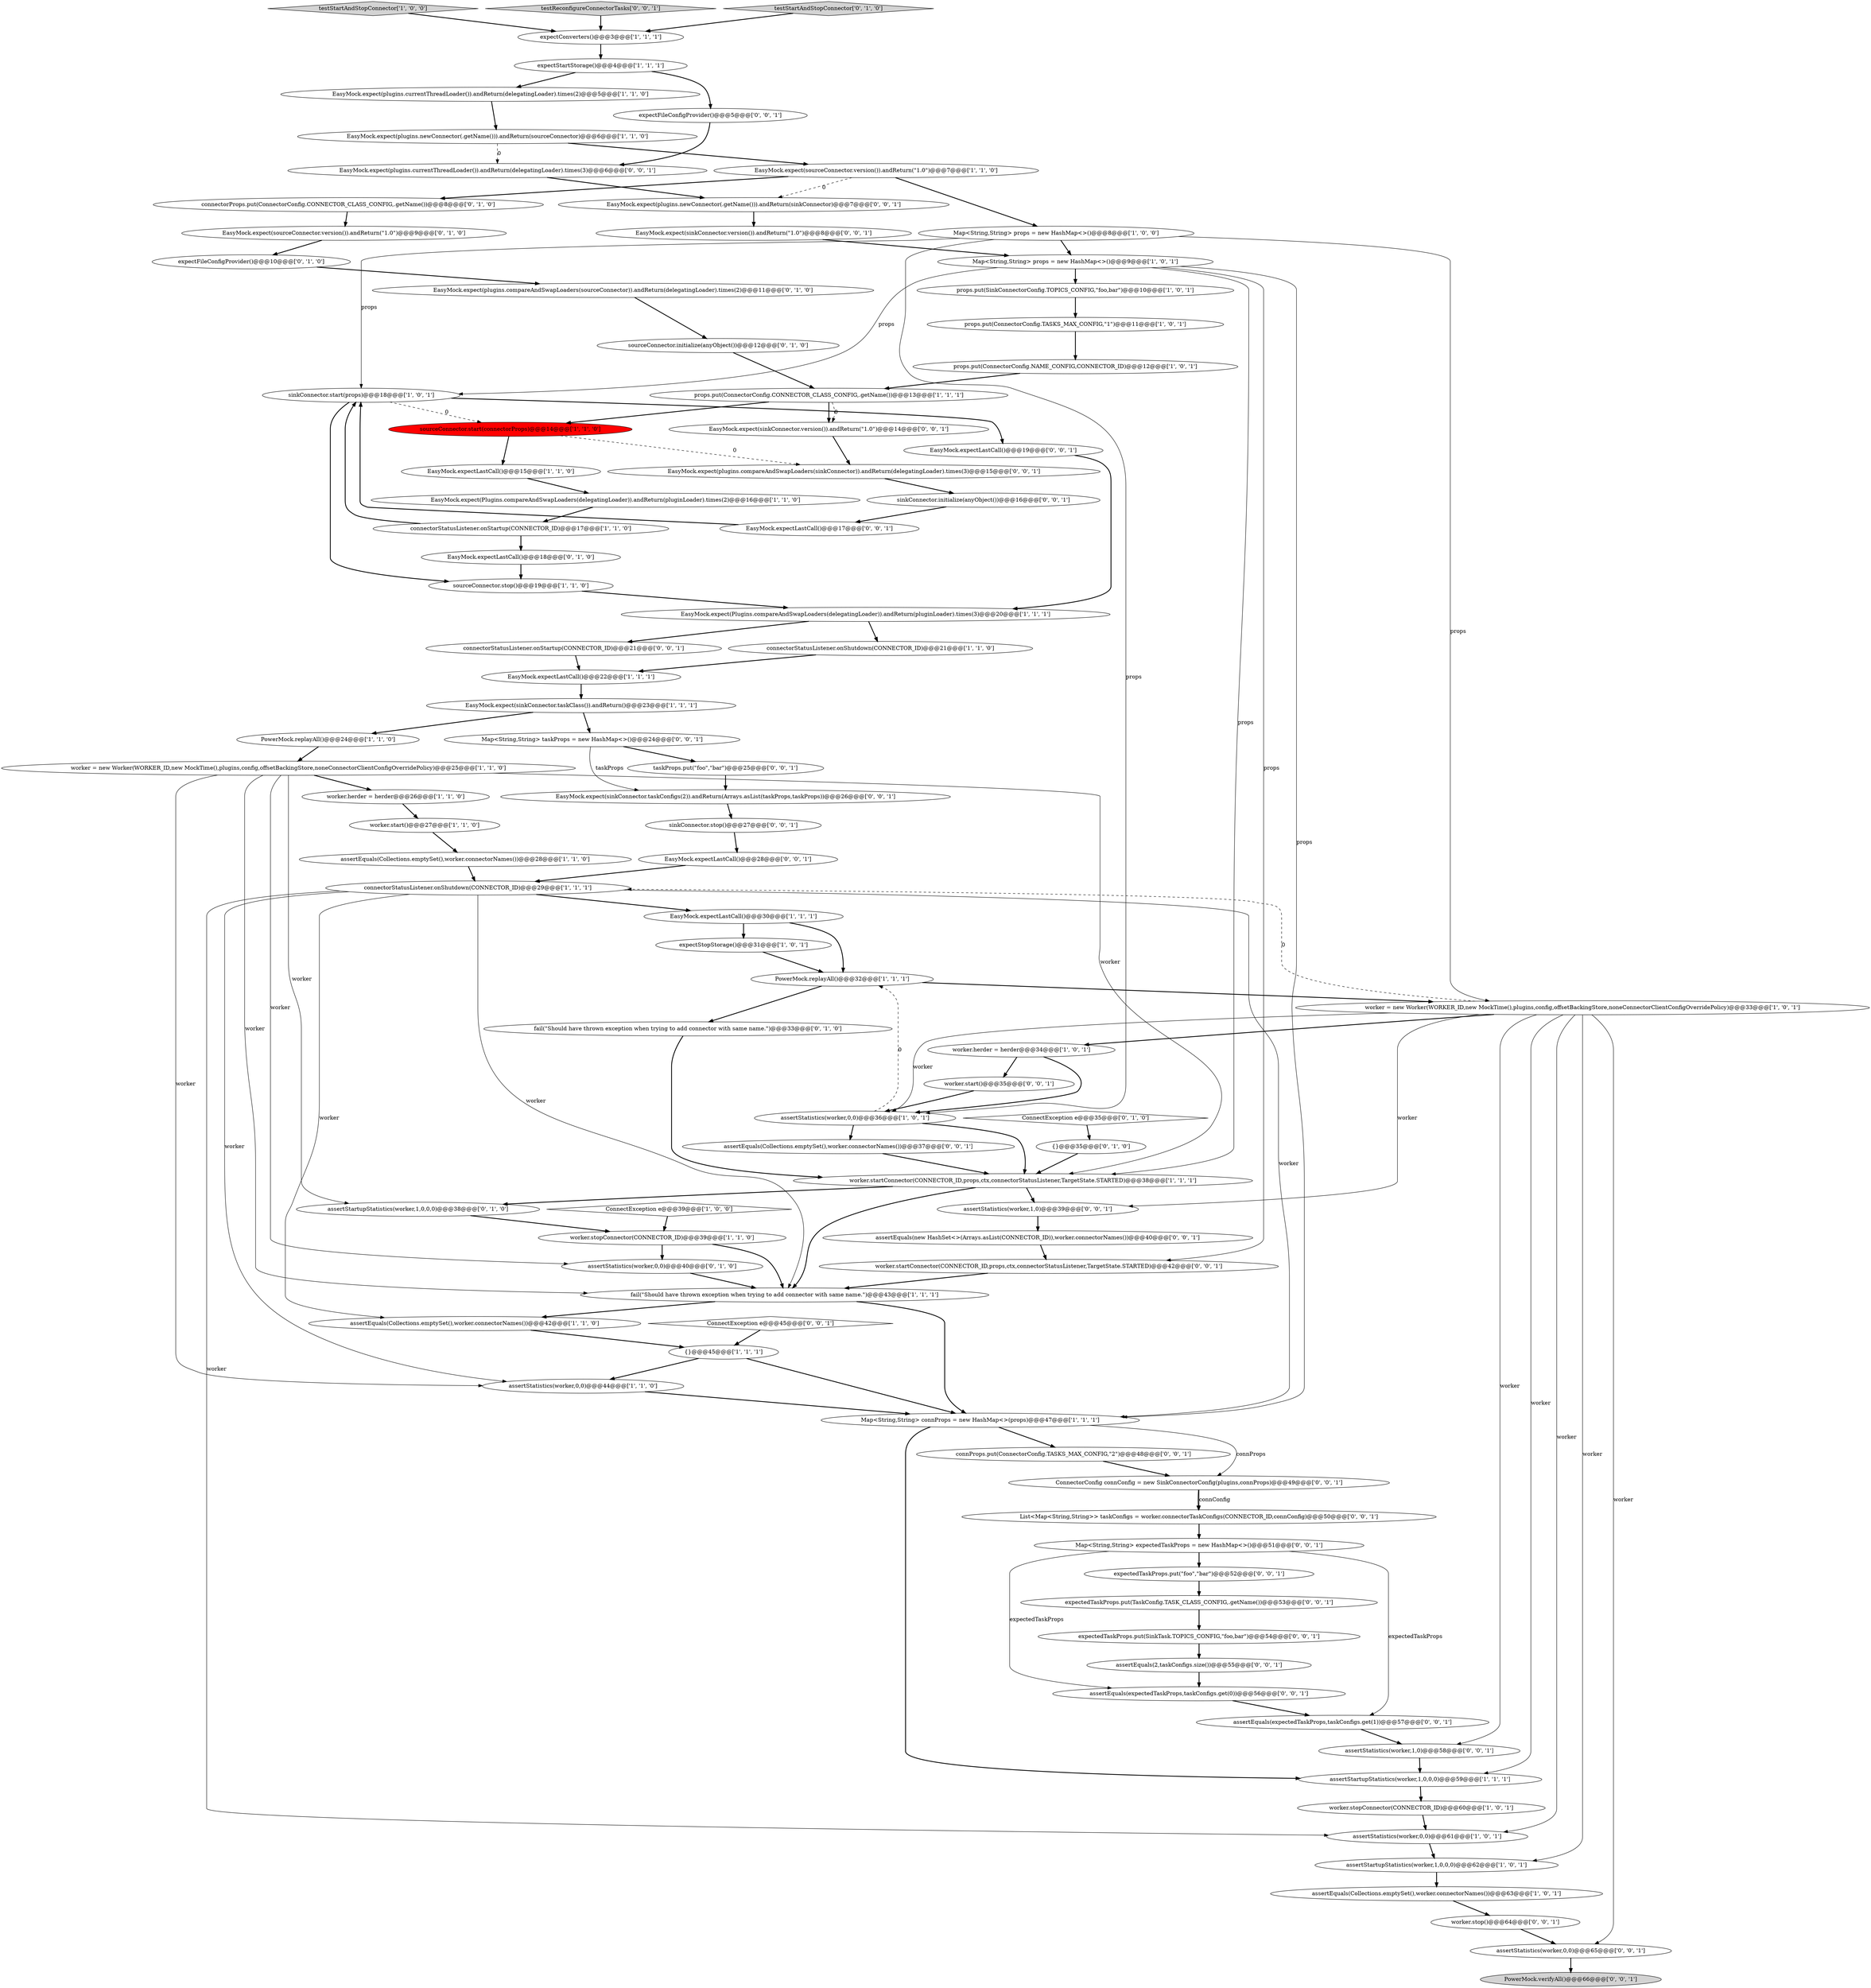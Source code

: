 digraph {
37 [style = filled, label = "expectConverters()@@@3@@@['1', '1', '1']", fillcolor = white, shape = ellipse image = "AAA0AAABBB1BBB"];
26 [style = filled, label = "EasyMock.expect(plugins.newConnector(.getName())).andReturn(sourceConnector)@@@6@@@['1', '1', '0']", fillcolor = white, shape = ellipse image = "AAA0AAABBB1BBB"];
32 [style = filled, label = "EasyMock.expect(Plugins.compareAndSwapLoaders(delegatingLoader)).andReturn(pluginLoader).times(2)@@@16@@@['1', '1', '0']", fillcolor = white, shape = ellipse image = "AAA0AAABBB1BBB"];
45 [style = filled, label = "EasyMock.expect(sinkConnector.taskClass()).andReturn()@@@23@@@['1', '1', '1']", fillcolor = white, shape = ellipse image = "AAA0AAABBB1BBB"];
38 [style = filled, label = "testStartAndStopConnector['1', '0', '0']", fillcolor = lightgray, shape = diamond image = "AAA0AAABBB1BBB"];
11 [style = filled, label = "connectorStatusListener.onShutdown(CONNECTOR_ID)@@@29@@@['1', '1', '1']", fillcolor = white, shape = ellipse image = "AAA0AAABBB1BBB"];
50 [style = filled, label = "expectFileConfigProvider()@@@10@@@['0', '1', '0']", fillcolor = white, shape = ellipse image = "AAA0AAABBB2BBB"];
30 [style = filled, label = "EasyMock.expect(plugins.currentThreadLoader()).andReturn(delegatingLoader).times(2)@@@5@@@['1', '1', '0']", fillcolor = white, shape = ellipse image = "AAA0AAABBB1BBB"];
23 [style = filled, label = "props.put(ConnectorConfig.TASKS_MAX_CONFIG,\"1\")@@@11@@@['1', '0', '1']", fillcolor = white, shape = ellipse image = "AAA0AAABBB1BBB"];
44 [style = filled, label = "fail(\"Should have thrown exception when trying to add connector with same name.\")@@@43@@@['1', '1', '1']", fillcolor = white, shape = ellipse image = "AAA0AAABBB1BBB"];
31 [style = filled, label = "{}@@@45@@@['1', '1', '1']", fillcolor = white, shape = ellipse image = "AAA0AAABBB1BBB"];
0 [style = filled, label = "worker.start()@@@27@@@['1', '1', '0']", fillcolor = white, shape = ellipse image = "AAA0AAABBB1BBB"];
28 [style = filled, label = "props.put(ConnectorConfig.NAME_CONFIG,CONNECTOR_ID)@@@12@@@['1', '0', '1']", fillcolor = white, shape = ellipse image = "AAA0AAABBB1BBB"];
25 [style = filled, label = "assertEquals(Collections.emptySet(),worker.connectorNames())@@@42@@@['1', '1', '0']", fillcolor = white, shape = ellipse image = "AAA0AAABBB1BBB"];
5 [style = filled, label = "sourceConnector.start(connectorProps)@@@14@@@['1', '1', '0']", fillcolor = red, shape = ellipse image = "AAA1AAABBB1BBB"];
77 [style = filled, label = "ConnectorConfig connConfig = new SinkConnectorConfig(plugins,connProps)@@@49@@@['0', '0', '1']", fillcolor = white, shape = ellipse image = "AAA0AAABBB3BBB"];
15 [style = filled, label = "EasyMock.expectLastCall()@@@22@@@['1', '1', '1']", fillcolor = white, shape = ellipse image = "AAA0AAABBB1BBB"];
17 [style = filled, label = "ConnectException e@@@39@@@['1', '0', '0']", fillcolor = white, shape = diamond image = "AAA0AAABBB1BBB"];
70 [style = filled, label = "assertEquals(expectedTaskProps,taskConfigs.get(1))@@@57@@@['0', '0', '1']", fillcolor = white, shape = ellipse image = "AAA0AAABBB3BBB"];
71 [style = filled, label = "expectFileConfigProvider()@@@5@@@['0', '0', '1']", fillcolor = white, shape = ellipse image = "AAA0AAABBB3BBB"];
40 [style = filled, label = "worker = new Worker(WORKER_ID,new MockTime(),plugins,config,offsetBackingStore,noneConnectorClientConfigOverridePolicy)@@@25@@@['1', '1', '0']", fillcolor = white, shape = ellipse image = "AAA0AAABBB1BBB"];
13 [style = filled, label = "EasyMock.expectLastCall()@@@15@@@['1', '1', '0']", fillcolor = white, shape = ellipse image = "AAA0AAABBB1BBB"];
94 [style = filled, label = "EasyMock.expect(sinkConnector.taskConfigs(2)).andReturn(Arrays.asList(taskProps,taskProps))@@@26@@@['0', '0', '1']", fillcolor = white, shape = ellipse image = "AAA0AAABBB3BBB"];
93 [style = filled, label = "worker.startConnector(CONNECTOR_ID,props,ctx,connectorStatusListener,TargetState.STARTED)@@@42@@@['0', '0', '1']", fillcolor = white, shape = ellipse image = "AAA0AAABBB3BBB"];
91 [style = filled, label = "expectedTaskProps.put(TaskConfig.TASK_CLASS_CONFIG,.getName())@@@53@@@['0', '0', '1']", fillcolor = white, shape = ellipse image = "AAA0AAABBB3BBB"];
66 [style = filled, label = "assertStatistics(worker,1,0)@@@39@@@['0', '0', '1']", fillcolor = white, shape = ellipse image = "AAA0AAABBB3BBB"];
79 [style = filled, label = "EasyMock.expect(plugins.newConnector(.getName())).andReturn(sinkConnector)@@@7@@@['0', '0', '1']", fillcolor = white, shape = ellipse image = "AAA0AAABBB3BBB"];
35 [style = filled, label = "worker.herder = herder@@@26@@@['1', '1', '0']", fillcolor = white, shape = ellipse image = "AAA0AAABBB1BBB"];
54 [style = filled, label = "sourceConnector.initialize(anyObject())@@@12@@@['0', '1', '0']", fillcolor = white, shape = ellipse image = "AAA0AAABBB2BBB"];
68 [style = filled, label = "EasyMock.expect(plugins.currentThreadLoader()).andReturn(delegatingLoader).times(3)@@@6@@@['0', '0', '1']", fillcolor = white, shape = ellipse image = "AAA0AAABBB3BBB"];
36 [style = filled, label = "Map<String,String> connProps = new HashMap<>(props)@@@47@@@['1', '1', '1']", fillcolor = white, shape = ellipse image = "AAA0AAABBB1BBB"];
46 [style = filled, label = "assertStatistics(worker,0,0)@@@36@@@['1', '0', '1']", fillcolor = white, shape = ellipse image = "AAA0AAABBB1BBB"];
73 [style = filled, label = "assertEquals(Collections.emptySet(),worker.connectorNames())@@@37@@@['0', '0', '1']", fillcolor = white, shape = ellipse image = "AAA0AAABBB3BBB"];
74 [style = filled, label = "sinkConnector.initialize(anyObject())@@@16@@@['0', '0', '1']", fillcolor = white, shape = ellipse image = "AAA0AAABBB3BBB"];
52 [style = filled, label = "ConnectException e@@@35@@@['0', '1', '0']", fillcolor = white, shape = diamond image = "AAA0AAABBB2BBB"];
55 [style = filled, label = "fail(\"Should have thrown exception when trying to add connector with same name.\")@@@33@@@['0', '1', '0']", fillcolor = white, shape = ellipse image = "AAA0AAABBB2BBB"];
21 [style = filled, label = "assertStartupStatistics(worker,1,0,0,0)@@@59@@@['1', '1', '1']", fillcolor = white, shape = ellipse image = "AAA0AAABBB1BBB"];
27 [style = filled, label = "worker = new Worker(WORKER_ID,new MockTime(),plugins,config,offsetBackingStore,noneConnectorClientConfigOverridePolicy)@@@33@@@['1', '0', '1']", fillcolor = white, shape = ellipse image = "AAA0AAABBB1BBB"];
49 [style = filled, label = "connectorProps.put(ConnectorConfig.CONNECTOR_CLASS_CONFIG,.getName())@@@8@@@['0', '1', '0']", fillcolor = white, shape = ellipse image = "AAA0AAABBB2BBB"];
19 [style = filled, label = "assertStatistics(worker,0,0)@@@61@@@['1', '0', '1']", fillcolor = white, shape = ellipse image = "AAA0AAABBB1BBB"];
33 [style = filled, label = "EasyMock.expect(Plugins.compareAndSwapLoaders(delegatingLoader)).andReturn(pluginLoader).times(3)@@@20@@@['1', '1', '1']", fillcolor = white, shape = ellipse image = "AAA0AAABBB1BBB"];
1 [style = filled, label = "assertEquals(Collections.emptySet(),worker.connectorNames())@@@63@@@['1', '0', '1']", fillcolor = white, shape = ellipse image = "AAA0AAABBB1BBB"];
18 [style = filled, label = "assertStartupStatistics(worker,1,0,0,0)@@@62@@@['1', '0', '1']", fillcolor = white, shape = ellipse image = "AAA0AAABBB1BBB"];
22 [style = filled, label = "EasyMock.expectLastCall()@@@30@@@['1', '1', '1']", fillcolor = white, shape = ellipse image = "AAA0AAABBB1BBB"];
2 [style = filled, label = "sinkConnector.start(props)@@@18@@@['1', '0', '1']", fillcolor = white, shape = ellipse image = "AAA0AAABBB1BBB"];
39 [style = filled, label = "Map<String,String> props = new HashMap<>()@@@9@@@['1', '0', '1']", fillcolor = white, shape = ellipse image = "AAA0AAABBB1BBB"];
34 [style = filled, label = "PowerMock.replayAll()@@@32@@@['1', '1', '1']", fillcolor = white, shape = ellipse image = "AAA0AAABBB1BBB"];
47 [style = filled, label = "assertStatistics(worker,0,0)@@@40@@@['0', '1', '0']", fillcolor = white, shape = ellipse image = "AAA0AAABBB2BBB"];
53 [style = filled, label = "EasyMock.expect(plugins.compareAndSwapLoaders(sourceConnector)).andReturn(delegatingLoader).times(2)@@@11@@@['0', '1', '0']", fillcolor = white, shape = ellipse image = "AAA0AAABBB2BBB"];
88 [style = filled, label = "assertEquals(2,taskConfigs.size())@@@55@@@['0', '0', '1']", fillcolor = white, shape = ellipse image = "AAA0AAABBB3BBB"];
86 [style = filled, label = "worker.stop()@@@64@@@['0', '0', '1']", fillcolor = white, shape = ellipse image = "AAA0AAABBB3BBB"];
80 [style = filled, label = "EasyMock.expect(sinkConnector.version()).andReturn(\"1.0\")@@@14@@@['0', '0', '1']", fillcolor = white, shape = ellipse image = "AAA0AAABBB3BBB"];
16 [style = filled, label = "worker.startConnector(CONNECTOR_ID,props,ctx,connectorStatusListener,TargetState.STARTED)@@@38@@@['1', '1', '1']", fillcolor = white, shape = ellipse image = "AAA0AAABBB1BBB"];
4 [style = filled, label = "worker.stopConnector(CONNECTOR_ID)@@@60@@@['1', '0', '1']", fillcolor = white, shape = ellipse image = "AAA0AAABBB1BBB"];
61 [style = filled, label = "assertEquals(expectedTaskProps,taskConfigs.get(0))@@@56@@@['0', '0', '1']", fillcolor = white, shape = ellipse image = "AAA0AAABBB3BBB"];
10 [style = filled, label = "expectStopStorage()@@@31@@@['1', '0', '1']", fillcolor = white, shape = ellipse image = "AAA0AAABBB1BBB"];
69 [style = filled, label = "ConnectException e@@@45@@@['0', '0', '1']", fillcolor = white, shape = diamond image = "AAA0AAABBB3BBB"];
85 [style = filled, label = "assertStatistics(worker,0,0)@@@65@@@['0', '0', '1']", fillcolor = white, shape = ellipse image = "AAA0AAABBB3BBB"];
59 [style = filled, label = "Map<String,String> taskProps = new HashMap<>()@@@24@@@['0', '0', '1']", fillcolor = white, shape = ellipse image = "AAA0AAABBB3BBB"];
82 [style = filled, label = "expectedTaskProps.put(\"foo\",\"bar\")@@@52@@@['0', '0', '1']", fillcolor = white, shape = ellipse image = "AAA0AAABBB3BBB"];
84 [style = filled, label = "assertStatistics(worker,1,0)@@@58@@@['0', '0', '1']", fillcolor = white, shape = ellipse image = "AAA0AAABBB3BBB"];
89 [style = filled, label = "Map<String,String> expectedTaskProps = new HashMap<>()@@@51@@@['0', '0', '1']", fillcolor = white, shape = ellipse image = "AAA0AAABBB3BBB"];
78 [style = filled, label = "expectedTaskProps.put(SinkTask.TOPICS_CONFIG,\"foo,bar\")@@@54@@@['0', '0', '1']", fillcolor = white, shape = ellipse image = "AAA0AAABBB3BBB"];
60 [style = filled, label = "EasyMock.expect(plugins.compareAndSwapLoaders(sinkConnector)).andReturn(delegatingLoader).times(3)@@@15@@@['0', '0', '1']", fillcolor = white, shape = ellipse image = "AAA0AAABBB3BBB"];
58 [style = filled, label = "assertStartupStatistics(worker,1,0,0,0)@@@38@@@['0', '1', '0']", fillcolor = white, shape = ellipse image = "AAA0AAABBB2BBB"];
64 [style = filled, label = "PowerMock.verifyAll()@@@66@@@['0', '0', '1']", fillcolor = lightgray, shape = ellipse image = "AAA0AAABBB3BBB"];
9 [style = filled, label = "EasyMock.expect(sourceConnector.version()).andReturn(\"1.0\")@@@7@@@['1', '1', '0']", fillcolor = white, shape = ellipse image = "AAA0AAABBB1BBB"];
3 [style = filled, label = "assertEquals(Collections.emptySet(),worker.connectorNames())@@@28@@@['1', '1', '0']", fillcolor = white, shape = ellipse image = "AAA0AAABBB1BBB"];
63 [style = filled, label = "EasyMock.expectLastCall()@@@19@@@['0', '0', '1']", fillcolor = white, shape = ellipse image = "AAA0AAABBB3BBB"];
83 [style = filled, label = "testReconfigureConnectorTasks['0', '0', '1']", fillcolor = lightgray, shape = diamond image = "AAA0AAABBB3BBB"];
6 [style = filled, label = "connectorStatusListener.onStartup(CONNECTOR_ID)@@@17@@@['1', '1', '0']", fillcolor = white, shape = ellipse image = "AAA0AAABBB1BBB"];
81 [style = filled, label = "EasyMock.expectLastCall()@@@17@@@['0', '0', '1']", fillcolor = white, shape = ellipse image = "AAA0AAABBB3BBB"];
51 [style = filled, label = "EasyMock.expectLastCall()@@@18@@@['0', '1', '0']", fillcolor = white, shape = ellipse image = "AAA0AAABBB2BBB"];
29 [style = filled, label = "worker.herder = herder@@@34@@@['1', '0', '1']", fillcolor = white, shape = ellipse image = "AAA0AAABBB1BBB"];
56 [style = filled, label = "{}@@@35@@@['0', '1', '0']", fillcolor = white, shape = ellipse image = "AAA0AAABBB2BBB"];
24 [style = filled, label = "assertStatistics(worker,0,0)@@@44@@@['1', '1', '0']", fillcolor = white, shape = ellipse image = "AAA0AAABBB1BBB"];
72 [style = filled, label = "worker.start()@@@35@@@['0', '0', '1']", fillcolor = white, shape = ellipse image = "AAA0AAABBB3BBB"];
48 [style = filled, label = "EasyMock.expect(sourceConnector.version()).andReturn(\"1.0\")@@@9@@@['0', '1', '0']", fillcolor = white, shape = ellipse image = "AAA0AAABBB2BBB"];
62 [style = filled, label = "EasyMock.expectLastCall()@@@28@@@['0', '0', '1']", fillcolor = white, shape = ellipse image = "AAA0AAABBB3BBB"];
12 [style = filled, label = "expectStartStorage()@@@4@@@['1', '1', '1']", fillcolor = white, shape = ellipse image = "AAA0AAABBB1BBB"];
76 [style = filled, label = "sinkConnector.stop()@@@27@@@['0', '0', '1']", fillcolor = white, shape = ellipse image = "AAA0AAABBB3BBB"];
87 [style = filled, label = "connProps.put(ConnectorConfig.TASKS_MAX_CONFIG,\"2\")@@@48@@@['0', '0', '1']", fillcolor = white, shape = ellipse image = "AAA0AAABBB3BBB"];
7 [style = filled, label = "connectorStatusListener.onShutdown(CONNECTOR_ID)@@@21@@@['1', '1', '0']", fillcolor = white, shape = ellipse image = "AAA0AAABBB1BBB"];
41 [style = filled, label = "props.put(ConnectorConfig.CONNECTOR_CLASS_CONFIG,.getName())@@@13@@@['1', '1', '1']", fillcolor = white, shape = ellipse image = "AAA0AAABBB1BBB"];
67 [style = filled, label = "List<Map<String,String>> taskConfigs = worker.connectorTaskConfigs(CONNECTOR_ID,connConfig)@@@50@@@['0', '0', '1']", fillcolor = white, shape = ellipse image = "AAA0AAABBB3BBB"];
92 [style = filled, label = "taskProps.put(\"foo\",\"bar\")@@@25@@@['0', '0', '1']", fillcolor = white, shape = ellipse image = "AAA0AAABBB3BBB"];
8 [style = filled, label = "PowerMock.replayAll()@@@24@@@['1', '1', '0']", fillcolor = white, shape = ellipse image = "AAA0AAABBB1BBB"];
65 [style = filled, label = "assertEquals(new HashSet<>(Arrays.asList(CONNECTOR_ID)),worker.connectorNames())@@@40@@@['0', '0', '1']", fillcolor = white, shape = ellipse image = "AAA0AAABBB3BBB"];
90 [style = filled, label = "connectorStatusListener.onStartup(CONNECTOR_ID)@@@21@@@['0', '0', '1']", fillcolor = white, shape = ellipse image = "AAA0AAABBB3BBB"];
14 [style = filled, label = "props.put(SinkConnectorConfig.TOPICS_CONFIG,\"foo,bar\")@@@10@@@['1', '0', '1']", fillcolor = white, shape = ellipse image = "AAA0AAABBB1BBB"];
57 [style = filled, label = "testStartAndStopConnector['0', '1', '0']", fillcolor = lightgray, shape = diamond image = "AAA0AAABBB2BBB"];
43 [style = filled, label = "Map<String,String> props = new HashMap<>()@@@8@@@['1', '0', '0']", fillcolor = white, shape = ellipse image = "AAA0AAABBB1BBB"];
20 [style = filled, label = "worker.stopConnector(CONNECTOR_ID)@@@39@@@['1', '1', '0']", fillcolor = white, shape = ellipse image = "AAA0AAABBB1BBB"];
42 [style = filled, label = "sourceConnector.stop()@@@19@@@['1', '1', '0']", fillcolor = white, shape = ellipse image = "AAA0AAABBB1BBB"];
75 [style = filled, label = "EasyMock.expect(sinkConnector.version()).andReturn(\"1.0\")@@@8@@@['0', '0', '1']", fillcolor = white, shape = ellipse image = "AAA0AAABBB3BBB"];
94->76 [style = bold, label=""];
41->5 [style = bold, label=""];
89->70 [style = solid, label="expectedTaskProps"];
76->62 [style = bold, label=""];
27->19 [style = solid, label="worker"];
40->47 [style = solid, label="worker"];
27->11 [style = dashed, label="0"];
27->66 [style = solid, label="worker"];
39->14 [style = bold, label=""];
49->48 [style = bold, label=""];
26->9 [style = bold, label=""];
33->90 [style = bold, label=""];
16->66 [style = bold, label=""];
53->54 [style = bold, label=""];
9->43 [style = bold, label=""];
26->68 [style = dashed, label="0"];
8->40 [style = bold, label=""];
32->6 [style = bold, label=""];
29->72 [style = bold, label=""];
40->44 [style = solid, label="worker"];
25->31 [style = bold, label=""];
23->28 [style = bold, label=""];
81->2 [style = bold, label=""];
41->80 [style = dashed, label="0"];
58->20 [style = bold, label=""];
41->80 [style = bold, label=""];
87->77 [style = bold, label=""];
29->46 [style = bold, label=""];
80->60 [style = bold, label=""];
2->63 [style = bold, label=""];
11->24 [style = solid, label="worker"];
46->34 [style = dashed, label="0"];
9->79 [style = dashed, label="0"];
27->85 [style = solid, label="worker"];
17->20 [style = bold, label=""];
82->91 [style = bold, label=""];
33->7 [style = bold, label=""];
0->3 [style = bold, label=""];
19->18 [style = bold, label=""];
13->32 [style = bold, label=""];
73->16 [style = bold, label=""];
36->87 [style = bold, label=""];
30->26 [style = bold, label=""];
4->19 [style = bold, label=""];
85->64 [style = bold, label=""];
3->11 [style = bold, label=""];
45->59 [style = bold, label=""];
48->50 [style = bold, label=""];
54->41 [style = bold, label=""];
67->89 [style = bold, label=""];
70->84 [style = bold, label=""];
77->67 [style = solid, label="connConfig"];
69->31 [style = bold, label=""];
60->74 [style = bold, label=""];
6->2 [style = bold, label=""];
89->61 [style = solid, label="expectedTaskProps"];
27->18 [style = solid, label="worker"];
2->5 [style = dashed, label="0"];
35->0 [style = bold, label=""];
40->16 [style = solid, label="worker"];
39->36 [style = solid, label="props"];
10->34 [style = bold, label=""];
83->37 [style = bold, label=""];
18->1 [style = bold, label=""];
71->68 [style = bold, label=""];
38->37 [style = bold, label=""];
43->46 [style = solid, label="props"];
47->44 [style = bold, label=""];
56->16 [style = bold, label=""];
27->84 [style = solid, label="worker"];
51->42 [style = bold, label=""];
27->29 [style = bold, label=""];
61->70 [style = bold, label=""];
11->25 [style = solid, label="worker"];
75->39 [style = bold, label=""];
21->4 [style = bold, label=""];
11->44 [style = solid, label="worker"];
66->65 [style = bold, label=""];
78->88 [style = bold, label=""];
57->37 [style = bold, label=""];
46->16 [style = bold, label=""];
40->35 [style = bold, label=""];
39->93 [style = solid, label="props"];
68->79 [style = bold, label=""];
1->86 [style = bold, label=""];
31->24 [style = bold, label=""];
6->51 [style = bold, label=""];
36->77 [style = solid, label="connProps"];
31->36 [style = bold, label=""];
34->55 [style = bold, label=""];
59->92 [style = bold, label=""];
43->2 [style = solid, label="props"];
5->60 [style = dashed, label="0"];
37->12 [style = bold, label=""];
28->41 [style = bold, label=""];
11->19 [style = solid, label="worker"];
62->11 [style = bold, label=""];
14->23 [style = bold, label=""];
16->44 [style = bold, label=""];
5->13 [style = bold, label=""];
45->8 [style = bold, label=""];
22->10 [style = bold, label=""];
79->75 [style = bold, label=""];
11->22 [style = bold, label=""];
40->24 [style = solid, label="worker"];
7->15 [style = bold, label=""];
44->25 [style = bold, label=""];
88->61 [style = bold, label=""];
77->67 [style = bold, label=""];
39->16 [style = solid, label="props"];
89->82 [style = bold, label=""];
55->16 [style = bold, label=""];
9->49 [style = bold, label=""];
43->39 [style = bold, label=""];
16->58 [style = bold, label=""];
46->73 [style = bold, label=""];
27->21 [style = solid, label="worker"];
15->45 [style = bold, label=""];
44->36 [style = bold, label=""];
63->33 [style = bold, label=""];
72->46 [style = bold, label=""];
42->33 [style = bold, label=""];
52->56 [style = bold, label=""];
12->30 [style = bold, label=""];
20->47 [style = bold, label=""];
20->44 [style = bold, label=""];
43->27 [style = solid, label="props"];
74->81 [style = bold, label=""];
59->94 [style = solid, label="taskProps"];
36->21 [style = bold, label=""];
39->2 [style = solid, label="props"];
24->36 [style = bold, label=""];
11->36 [style = solid, label="worker"];
40->58 [style = solid, label="worker"];
93->44 [style = bold, label=""];
86->85 [style = bold, label=""];
90->15 [style = bold, label=""];
27->46 [style = solid, label="worker"];
65->93 [style = bold, label=""];
22->34 [style = bold, label=""];
12->71 [style = bold, label=""];
92->94 [style = bold, label=""];
91->78 [style = bold, label=""];
84->21 [style = bold, label=""];
2->42 [style = bold, label=""];
50->53 [style = bold, label=""];
34->27 [style = bold, label=""];
}
